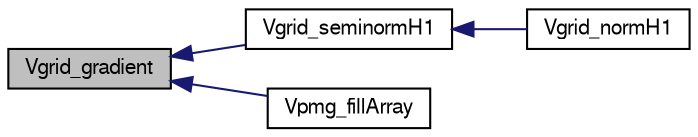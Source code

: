 digraph "Vgrid_gradient"
{
  edge [fontname="FreeSans",fontsize="10",labelfontname="FreeSans",labelfontsize="10"];
  node [fontname="FreeSans",fontsize="10",shape=record];
  rankdir="LR";
  Node1 [label="Vgrid_gradient",height=0.2,width=0.4,color="black", fillcolor="grey75", style="filled" fontcolor="black"];
  Node1 -> Node2 [dir="back",color="midnightblue",fontsize="10",style="solid",fontname="FreeSans"];
  Node2 [label="Vgrid_seminormH1",height=0.2,width=0.4,color="black", fillcolor="white", style="filled",URL="$group___vgrid.html#gaee83557976835b30c3ec8154028dc7c9",tooltip="Get the  semi-norm of the data. This returns the integral: ."];
  Node2 -> Node3 [dir="back",color="midnightblue",fontsize="10",style="solid",fontname="FreeSans"];
  Node3 [label="Vgrid_normH1",height=0.2,width=0.4,color="black", fillcolor="white", style="filled",URL="$group___vgrid.html#gac376ff9730804716f210587ce9e403ff",tooltip="Get the  norm (or energy norm) of the data. This returns the integral: ."];
  Node1 -> Node4 [dir="back",color="midnightblue",fontsize="10",style="solid",fontname="FreeSans"];
  Node4 [label="Vpmg_fillArray",height=0.2,width=0.4,color="black", fillcolor="white", style="filled",URL="$group___vpmg.html#ga11ed702159c3c6ee7d89c9d0bcdee240",tooltip="Fill the specified array with accessibility values."];
}
